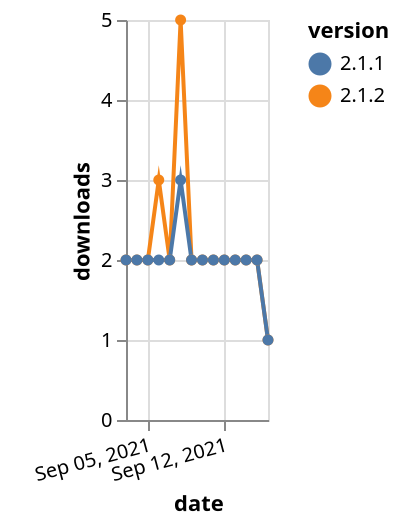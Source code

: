 {"$schema": "https://vega.github.io/schema/vega-lite/v5.json", "description": "A simple bar chart with embedded data.", "data": {"values": [{"date": "2021-09-03", "total": 852, "delta": 2, "version": "2.1.2"}, {"date": "2021-09-04", "total": 854, "delta": 2, "version": "2.1.2"}, {"date": "2021-09-05", "total": 856, "delta": 2, "version": "2.1.2"}, {"date": "2021-09-06", "total": 859, "delta": 3, "version": "2.1.2"}, {"date": "2021-09-07", "total": 861, "delta": 2, "version": "2.1.2"}, {"date": "2021-09-08", "total": 866, "delta": 5, "version": "2.1.2"}, {"date": "2021-09-09", "total": 868, "delta": 2, "version": "2.1.2"}, {"date": "2021-09-10", "total": 870, "delta": 2, "version": "2.1.2"}, {"date": "2021-09-11", "total": 872, "delta": 2, "version": "2.1.2"}, {"date": "2021-09-12", "total": 874, "delta": 2, "version": "2.1.2"}, {"date": "2021-09-13", "total": 876, "delta": 2, "version": "2.1.2"}, {"date": "2021-09-14", "total": 878, "delta": 2, "version": "2.1.2"}, {"date": "2021-09-15", "total": 880, "delta": 2, "version": "2.1.2"}, {"date": "2021-09-16", "total": 881, "delta": 1, "version": "2.1.2"}, {"date": "2021-09-03", "total": 2024, "delta": 2, "version": "2.1.1"}, {"date": "2021-09-04", "total": 2026, "delta": 2, "version": "2.1.1"}, {"date": "2021-09-05", "total": 2028, "delta": 2, "version": "2.1.1"}, {"date": "2021-09-06", "total": 2030, "delta": 2, "version": "2.1.1"}, {"date": "2021-09-07", "total": 2032, "delta": 2, "version": "2.1.1"}, {"date": "2021-09-08", "total": 2035, "delta": 3, "version": "2.1.1"}, {"date": "2021-09-09", "total": 2037, "delta": 2, "version": "2.1.1"}, {"date": "2021-09-10", "total": 2039, "delta": 2, "version": "2.1.1"}, {"date": "2021-09-11", "total": 2041, "delta": 2, "version": "2.1.1"}, {"date": "2021-09-12", "total": 2043, "delta": 2, "version": "2.1.1"}, {"date": "2021-09-13", "total": 2045, "delta": 2, "version": "2.1.1"}, {"date": "2021-09-14", "total": 2047, "delta": 2, "version": "2.1.1"}, {"date": "2021-09-15", "total": 2049, "delta": 2, "version": "2.1.1"}, {"date": "2021-09-16", "total": 2050, "delta": 1, "version": "2.1.1"}]}, "width": "container", "mark": {"type": "line", "point": {"filled": true}}, "encoding": {"x": {"field": "date", "type": "temporal", "timeUnit": "yearmonthdate", "title": "date", "axis": {"labelAngle": -15}}, "y": {"field": "delta", "type": "quantitative", "title": "downloads"}, "color": {"field": "version", "type": "nominal"}, "tooltip": {"field": "delta"}}}